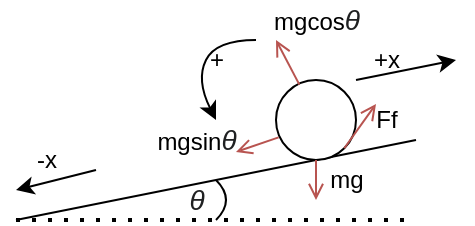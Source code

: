 <mxfile version="14.7.2" type="github">
  <diagram id="4SXwKnVfucJatnAQrbT1" name="Page-1">
    <mxGraphModel dx="262" dy="177" grid="1" gridSize="10" guides="1" tooltips="1" connect="1" arrows="1" fold="1" page="1" pageScale="1" pageWidth="850" pageHeight="1100" math="0" shadow="0">
      <root>
        <mxCell id="0" />
        <mxCell id="1" parent="0" />
        <mxCell id="Gzkfimm_N_tJ2-91IzcP-17" value="&lt;span style=&quot;color: rgb(32 , 33 , 34) ; font-family: sans-serif ; font-size: 14px ; font-style: italic ; background-color: rgb(255 , 255 , 255)&quot;&gt;θ&lt;/span&gt;" style="text;html=1;align=center;verticalAlign=middle;resizable=0;points=[];autosize=1;strokeColor=none;" vertex="1" parent="1">
          <mxGeometry x="320" y="340" width="20" height="20" as="geometry" />
        </mxCell>
        <mxCell id="Gzkfimm_N_tJ2-91IzcP-1" value="" style="endArrow=none;dashed=1;html=1;dashPattern=1 3;strokeWidth=2;" edge="1" parent="1">
          <mxGeometry width="50" height="50" relative="1" as="geometry">
            <mxPoint x="240" y="360" as="sourcePoint" />
            <mxPoint x="440" y="360" as="targetPoint" />
          </mxGeometry>
        </mxCell>
        <mxCell id="Gzkfimm_N_tJ2-91IzcP-2" value="" style="endArrow=none;html=1;" edge="1" parent="1">
          <mxGeometry width="50" height="50" relative="1" as="geometry">
            <mxPoint x="240" y="360" as="sourcePoint" />
            <mxPoint x="440" y="320" as="targetPoint" />
          </mxGeometry>
        </mxCell>
        <mxCell id="Gzkfimm_N_tJ2-91IzcP-3" value="" style="ellipse;whiteSpace=wrap;html=1;aspect=fixed;" vertex="1" parent="1">
          <mxGeometry x="370" y="290" width="40" height="40" as="geometry" />
        </mxCell>
        <mxCell id="Gzkfimm_N_tJ2-91IzcP-4" value="" style="endArrow=open;html=1;exitX=0.292;exitY=0.058;exitDx=0;exitDy=0;exitPerimeter=0;fillColor=#f8cecc;strokeColor=#b85450;endFill=0;" edge="1" parent="1" source="Gzkfimm_N_tJ2-91IzcP-3">
          <mxGeometry width="50" height="50" relative="1" as="geometry">
            <mxPoint x="330" y="380" as="sourcePoint" />
            <mxPoint x="370" y="270" as="targetPoint" />
          </mxGeometry>
        </mxCell>
        <mxCell id="Gzkfimm_N_tJ2-91IzcP-6" value="mgcos&lt;span style=&quot;color: rgb(32 , 33 , 34) ; font-family: sans-serif ; font-size: 14px ; font-style: italic ; background-color: rgb(255 , 255 , 255)&quot;&gt;θ&lt;/span&gt;" style="text;html=1;align=center;verticalAlign=middle;resizable=0;points=[];autosize=1;strokeColor=none;" vertex="1" parent="1">
          <mxGeometry x="360" y="250" width="60" height="20" as="geometry" />
        </mxCell>
        <mxCell id="Gzkfimm_N_tJ2-91IzcP-8" value="" style="endArrow=open;html=1;exitX=0.033;exitY=0.717;exitDx=0;exitDy=0;exitPerimeter=0;fillColor=#f8cecc;strokeColor=#b85450;endFill=0;" edge="1" parent="1" source="Gzkfimm_N_tJ2-91IzcP-3">
          <mxGeometry width="50" height="50" relative="1" as="geometry">
            <mxPoint x="372.68" y="314" as="sourcePoint" />
            <mxPoint x="350" y="326" as="targetPoint" />
          </mxGeometry>
        </mxCell>
        <mxCell id="Gzkfimm_N_tJ2-91IzcP-9" value="mgsin&lt;span style=&quot;color: rgb(32 , 33 , 34) ; font-family: sans-serif ; font-size: 14px ; font-style: italic ; background-color: rgb(255 , 255 , 255)&quot;&gt;θ&lt;/span&gt;" style="text;html=1;align=center;verticalAlign=middle;resizable=0;points=[];autosize=1;strokeColor=none;" vertex="1" parent="1">
          <mxGeometry x="300" y="310" width="60" height="20" as="geometry" />
        </mxCell>
        <mxCell id="Gzkfimm_N_tJ2-91IzcP-10" value="" style="curved=1;endArrow=classic;html=1;" edge="1" parent="1">
          <mxGeometry width="50" height="50" relative="1" as="geometry">
            <mxPoint x="360" y="270" as="sourcePoint" />
            <mxPoint x="340" y="310" as="targetPoint" />
            <Array as="points">
              <mxPoint x="340" y="270" />
              <mxPoint x="330" y="290" />
            </Array>
          </mxGeometry>
        </mxCell>
        <mxCell id="Gzkfimm_N_tJ2-91IzcP-11" value="+" style="text;html=1;align=center;verticalAlign=middle;resizable=0;points=[];autosize=1;strokeColor=none;" vertex="1" parent="1">
          <mxGeometry x="330" y="270" width="20" height="20" as="geometry" />
        </mxCell>
        <mxCell id="Gzkfimm_N_tJ2-91IzcP-12" value="" style="endArrow=open;html=1;exitX=0.5;exitY=1;exitDx=0;exitDy=0;fillColor=#f8cecc;strokeColor=#b85450;endFill=0;" edge="1" parent="1" source="Gzkfimm_N_tJ2-91IzcP-3">
          <mxGeometry width="50" height="50" relative="1" as="geometry">
            <mxPoint x="391.68" y="302.32" as="sourcePoint" />
            <mxPoint x="390" y="350" as="targetPoint" />
          </mxGeometry>
        </mxCell>
        <mxCell id="Gzkfimm_N_tJ2-91IzcP-13" value="mg" style="text;html=1;align=center;verticalAlign=middle;resizable=0;points=[];autosize=1;strokeColor=none;" vertex="1" parent="1">
          <mxGeometry x="390" y="330" width="30" height="20" as="geometry" />
        </mxCell>
        <mxCell id="Gzkfimm_N_tJ2-91IzcP-14" value="" style="endArrow=open;html=1;exitX=1;exitY=1;exitDx=0;exitDy=0;fillColor=#f8cecc;strokeColor=#b85450;endFill=0;" edge="1" parent="1" source="Gzkfimm_N_tJ2-91IzcP-3">
          <mxGeometry width="50" height="50" relative="1" as="geometry">
            <mxPoint x="391.68" y="302.32" as="sourcePoint" />
            <mxPoint x="420" y="302" as="targetPoint" />
          </mxGeometry>
        </mxCell>
        <mxCell id="Gzkfimm_N_tJ2-91IzcP-15" value="Ff" style="text;html=1;align=center;verticalAlign=middle;resizable=0;points=[];autosize=1;strokeColor=none;" vertex="1" parent="1">
          <mxGeometry x="410" y="300" width="30" height="20" as="geometry" />
        </mxCell>
        <mxCell id="Gzkfimm_N_tJ2-91IzcP-16" value="" style="curved=1;endArrow=none;html=1;endFill=0;" edge="1" parent="1">
          <mxGeometry width="50" height="50" relative="1" as="geometry">
            <mxPoint x="340" y="360" as="sourcePoint" />
            <mxPoint x="340" y="340" as="targetPoint" />
            <Array as="points">
              <mxPoint x="350" y="350" />
            </Array>
          </mxGeometry>
        </mxCell>
        <mxCell id="Gzkfimm_N_tJ2-91IzcP-18" value="" style="endArrow=classic;html=1;" edge="1" parent="1">
          <mxGeometry width="50" height="50" relative="1" as="geometry">
            <mxPoint x="410" y="290" as="sourcePoint" />
            <mxPoint x="460" y="280" as="targetPoint" />
          </mxGeometry>
        </mxCell>
        <mxCell id="Gzkfimm_N_tJ2-91IzcP-19" value="+x" style="text;html=1;align=center;verticalAlign=middle;resizable=0;points=[];autosize=1;strokeColor=none;" vertex="1" parent="1">
          <mxGeometry x="410" y="270" width="30" height="20" as="geometry" />
        </mxCell>
        <mxCell id="Gzkfimm_N_tJ2-91IzcP-20" value="" style="endArrow=classic;html=1;" edge="1" parent="1">
          <mxGeometry width="50" height="50" relative="1" as="geometry">
            <mxPoint x="280" y="335" as="sourcePoint" />
            <mxPoint x="240" y="345" as="targetPoint" />
          </mxGeometry>
        </mxCell>
        <mxCell id="Gzkfimm_N_tJ2-91IzcP-21" value="-x" style="text;html=1;align=center;verticalAlign=middle;resizable=0;points=[];autosize=1;strokeColor=none;" vertex="1" parent="1">
          <mxGeometry x="240" y="320" width="30" height="20" as="geometry" />
        </mxCell>
      </root>
    </mxGraphModel>
  </diagram>
</mxfile>
